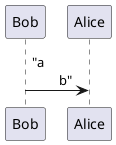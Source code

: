 {
  "sha1": "glvjxxb1yikukpq2fn310071wdhp3qu",
  "insertion": {
    "when": "2024-06-01T09:03:08.025Z",
    "url": "https://forum.plantuml.net/15654/tabsize-skinparam-broken",
    "user": "plantuml@gmail.com"
  }
}
@startuml
skinparam tabSize 2

Bob -> Alice: "a\n\tb"
@enduml

